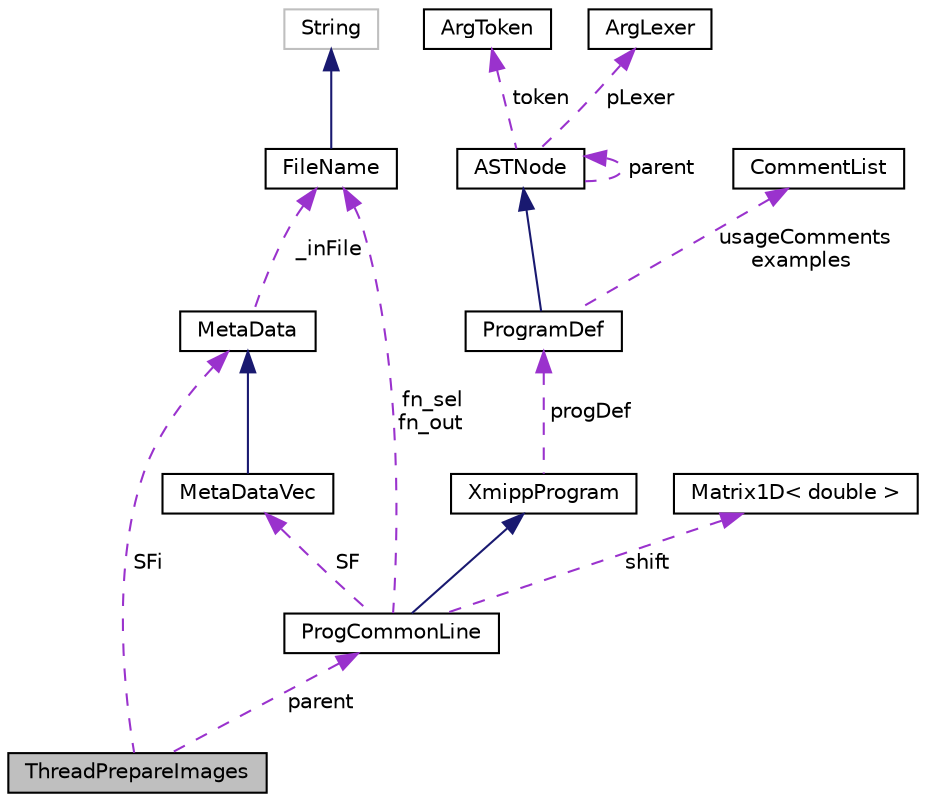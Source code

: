 digraph "ThreadPrepareImages"
{
  edge [fontname="Helvetica",fontsize="10",labelfontname="Helvetica",labelfontsize="10"];
  node [fontname="Helvetica",fontsize="10",shape=record];
  Node1 [label="ThreadPrepareImages",height=0.2,width=0.4,color="black", fillcolor="grey75", style="filled", fontcolor="black"];
  Node2 -> Node1 [dir="back",color="darkorchid3",fontsize="10",style="dashed",label=" SFi" ,fontname="Helvetica"];
  Node2 [label="MetaData",height=0.2,width=0.4,color="black", fillcolor="white", style="filled",URL="$classMetaData.html"];
  Node3 -> Node2 [dir="back",color="darkorchid3",fontsize="10",style="dashed",label=" _inFile" ,fontname="Helvetica"];
  Node3 [label="FileName",height=0.2,width=0.4,color="black", fillcolor="white", style="filled",URL="$classFileName.html"];
  Node4 -> Node3 [dir="back",color="midnightblue",fontsize="10",style="solid",fontname="Helvetica"];
  Node4 [label="String",height=0.2,width=0.4,color="grey75", fillcolor="white", style="filled"];
  Node5 -> Node1 [dir="back",color="darkorchid3",fontsize="10",style="dashed",label=" parent" ,fontname="Helvetica"];
  Node5 [label="ProgCommonLine",height=0.2,width=0.4,color="black", fillcolor="white", style="filled",URL="$classProgCommonLine.html",tooltip="CommonLine Parameters. "];
  Node6 -> Node5 [dir="back",color="midnightblue",fontsize="10",style="solid",fontname="Helvetica"];
  Node6 [label="XmippProgram",height=0.2,width=0.4,color="black", fillcolor="white", style="filled",URL="$classXmippProgram.html"];
  Node7 -> Node6 [dir="back",color="darkorchid3",fontsize="10",style="dashed",label=" progDef" ,fontname="Helvetica"];
  Node7 [label="ProgramDef",height=0.2,width=0.4,color="black", fillcolor="white", style="filled",URL="$classProgramDef.html"];
  Node8 -> Node7 [dir="back",color="midnightblue",fontsize="10",style="solid",fontname="Helvetica"];
  Node8 [label="ASTNode",height=0.2,width=0.4,color="black", fillcolor="white", style="filled",URL="$classASTNode.html"];
  Node9 -> Node8 [dir="back",color="darkorchid3",fontsize="10",style="dashed",label=" token" ,fontname="Helvetica"];
  Node9 [label="ArgToken",height=0.2,width=0.4,color="black", fillcolor="white", style="filled",URL="$classArgToken.html"];
  Node10 -> Node8 [dir="back",color="darkorchid3",fontsize="10",style="dashed",label=" pLexer" ,fontname="Helvetica"];
  Node10 [label="ArgLexer",height=0.2,width=0.4,color="black", fillcolor="white", style="filled",URL="$classArgLexer.html"];
  Node8 -> Node8 [dir="back",color="darkorchid3",fontsize="10",style="dashed",label=" parent" ,fontname="Helvetica"];
  Node11 -> Node7 [dir="back",color="darkorchid3",fontsize="10",style="dashed",label=" usageComments\nexamples" ,fontname="Helvetica"];
  Node11 [label="CommentList",height=0.2,width=0.4,color="black", fillcolor="white", style="filled",URL="$classCommentList.html"];
  Node12 -> Node5 [dir="back",color="darkorchid3",fontsize="10",style="dashed",label=" SF" ,fontname="Helvetica"];
  Node12 [label="MetaDataVec",height=0.2,width=0.4,color="black", fillcolor="white", style="filled",URL="$classMetaDataVec.html"];
  Node2 -> Node12 [dir="back",color="midnightblue",fontsize="10",style="solid",fontname="Helvetica"];
  Node13 -> Node5 [dir="back",color="darkorchid3",fontsize="10",style="dashed",label=" shift" ,fontname="Helvetica"];
  Node13 [label="Matrix1D\< double \>",height=0.2,width=0.4,color="black", fillcolor="white", style="filled",URL="$classMatrix1D.html"];
  Node3 -> Node5 [dir="back",color="darkorchid3",fontsize="10",style="dashed",label=" fn_sel\nfn_out" ,fontname="Helvetica"];
}
